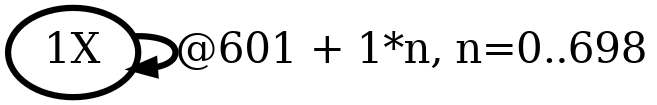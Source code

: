 digraph G {
        node [style=rounded, penwidth=3, fontsize=20, shape=oval];
        "1X" -> "1X" [label="@601 + 1*n, n=0..698", color=black,arrowsize=1,style=bold,penwidth=3,fontsize=20];
}

